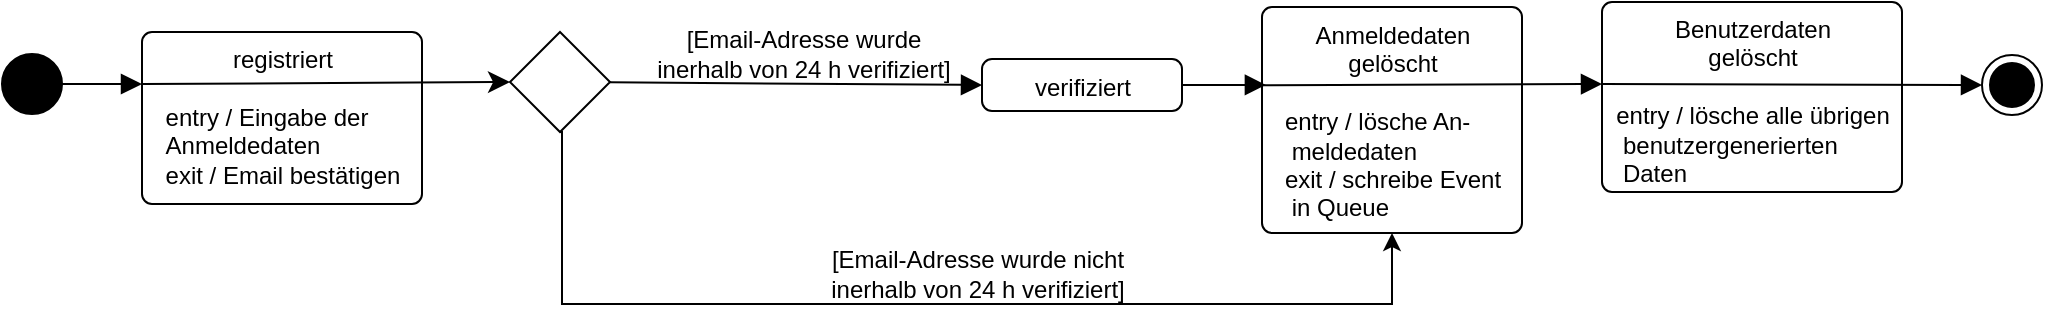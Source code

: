 <mxfile version="20.6.0" type="github">
  <diagram id="vSyHcnMbgbWmkPGoGqL-" name="Seite-1">
    <mxGraphModel dx="1422" dy="772" grid="1" gridSize="10" guides="1" tooltips="1" connect="1" arrows="1" fold="1" page="1" pageScale="1" pageWidth="827" pageHeight="1169" math="0" shadow="0">
      <root>
        <mxCell id="0" />
        <mxCell id="1" parent="0" />
        <mxCell id="-s6BJE9e7-yUcUJ7xsYU-1" value="" style="ellipse;fillColor=strokeColor;" parent="1" vertex="1">
          <mxGeometry x="110" y="145" width="30" height="30" as="geometry" />
        </mxCell>
        <mxCell id="-s6BJE9e7-yUcUJ7xsYU-2" value="" style="ellipse;html=1;shape=endState;fillColor=strokeColor;" parent="1" vertex="1">
          <mxGeometry x="1100" y="145.5" width="30" height="30" as="geometry" />
        </mxCell>
        <mxCell id="-s6BJE9e7-yUcUJ7xsYU-3" value="&lt;div&gt;verifiziert&lt;/div&gt;&lt;div&gt;&lt;br&gt;&lt;/div&gt;&lt;div align=&quot;left&quot;&gt;&lt;br&gt;&lt;/div&gt;" style="html=1;align=center;verticalAlign=top;rounded=1;absoluteArcSize=1;arcSize=10;dashed=0;" parent="1" vertex="1">
          <mxGeometry x="600" y="147.5" width="100" height="26" as="geometry" />
        </mxCell>
        <mxCell id="-s6BJE9e7-yUcUJ7xsYU-4" value="&lt;div&gt;registriert&lt;/div&gt;&lt;div&gt;&lt;br&gt;&lt;/div&gt;&lt;div align=&quot;left&quot;&gt;entry / Eingabe der &lt;br&gt;&lt;/div&gt;&lt;div align=&quot;left&quot;&gt;&lt;span style=&quot;&quot;&gt; &lt;/span&gt;&lt;span style=&quot;&quot;&gt; &lt;/span&gt;Anmeldedaten&lt;/div&gt;&lt;div align=&quot;left&quot;&gt;exit / Email bestätigen&lt;/div&gt;" style="html=1;align=center;verticalAlign=top;rounded=1;absoluteArcSize=1;arcSize=10;dashed=0;" parent="1" vertex="1">
          <mxGeometry x="180" y="134" width="140" height="86" as="geometry" />
        </mxCell>
        <mxCell id="-s6BJE9e7-yUcUJ7xsYU-5" value="&lt;div&gt;Anmeldedaten &lt;br&gt;&lt;/div&gt;&lt;div&gt;gelöscht&lt;/div&gt;&lt;div&gt;&lt;br&gt;&lt;/div&gt;&lt;div align=&quot;left&quot;&gt;entry / lösche An-&lt;/div&gt;&lt;div align=&quot;left&quot;&gt;&lt;span style=&quot;&quot;&gt; &lt;/span&gt;&lt;span style=&quot;white-space: pre;&quot;&gt; &lt;/span&gt;meldedaten&lt;/div&gt;&lt;div align=&quot;left&quot;&gt;exit / schreibe Event &lt;br&gt;&lt;/div&gt;&lt;div align=&quot;left&quot;&gt;&lt;span style=&quot;white-space: pre;&quot;&gt; &lt;/span&gt;in Queue&lt;/div&gt;" style="html=1;align=center;verticalAlign=top;rounded=1;absoluteArcSize=1;arcSize=10;dashed=0;" parent="1" vertex="1">
          <mxGeometry x="740" y="121.5" width="130" height="113" as="geometry" />
        </mxCell>
        <mxCell id="-s6BJE9e7-yUcUJ7xsYU-6" value="&lt;div&gt;Benutzerdaten &lt;br&gt;&lt;/div&gt;&lt;div&gt;gelöscht&lt;/div&gt;&lt;div&gt;&lt;br&gt;&lt;/div&gt;&lt;div align=&quot;left&quot;&gt;entry / lösche alle übrigen&lt;br&gt;&lt;/div&gt;&lt;div align=&quot;left&quot;&gt;&lt;span style=&quot;white-space: pre;&quot;&gt; &lt;/span&gt;benutzergenerierten&lt;/div&gt;&lt;div align=&quot;left&quot;&gt;&lt;span style=&quot;white-space: pre;&quot;&gt; &lt;/span&gt;Daten&lt;br&gt;&lt;/div&gt;" style="html=1;align=center;verticalAlign=top;rounded=1;absoluteArcSize=1;arcSize=10;dashed=0;" parent="1" vertex="1">
          <mxGeometry x="910" y="119" width="150" height="95" as="geometry" />
        </mxCell>
        <mxCell id="-s6BJE9e7-yUcUJ7xsYU-9" value="" style="endArrow=block;startArrow=none;endFill=1;startFill=0;endSize=8;html=1;verticalAlign=bottom;labelBackgroundColor=none;strokeWidth=1;rounded=0;fontSize=14;exitX=1;exitY=0.5;exitDx=0;exitDy=0;" parent="1" source="-s6BJE9e7-yUcUJ7xsYU-1" edge="1">
          <mxGeometry width="160" relative="1" as="geometry">
            <mxPoint x="330" y="250" as="sourcePoint" />
            <mxPoint x="180" y="160" as="targetPoint" />
          </mxGeometry>
        </mxCell>
        <mxCell id="-s6BJE9e7-yUcUJ7xsYU-11" value="" style="endArrow=block;startArrow=none;endFill=1;startFill=0;endSize=8;html=1;verticalAlign=bottom;labelBackgroundColor=none;strokeWidth=1;rounded=0;fontSize=14;exitX=1;exitY=0.5;exitDx=0;exitDy=0;entryX=0.015;entryY=0.345;entryDx=0;entryDy=0;entryPerimeter=0;" parent="1" source="-s6BJE9e7-yUcUJ7xsYU-3" target="-s6BJE9e7-yUcUJ7xsYU-5" edge="1">
          <mxGeometry width="160" relative="1" as="geometry">
            <mxPoint x="720" y="195" as="sourcePoint" />
            <mxPoint x="880" y="195" as="targetPoint" />
          </mxGeometry>
        </mxCell>
        <mxCell id="-s6BJE9e7-yUcUJ7xsYU-13" value="" style="endArrow=block;startArrow=none;endFill=1;startFill=0;endSize=8;html=1;verticalAlign=bottom;labelBackgroundColor=none;strokeWidth=1;rounded=0;fontSize=14;entryX=0;entryY=0.5;entryDx=0;entryDy=0;" parent="1" target="-s6BJE9e7-yUcUJ7xsYU-2" edge="1">
          <mxGeometry width="160" relative="1" as="geometry">
            <mxPoint x="910" y="160" as="sourcePoint" />
            <mxPoint x="160" y="200.5" as="targetPoint" />
          </mxGeometry>
        </mxCell>
        <mxCell id="-s6BJE9e7-yUcUJ7xsYU-18" value="" style="html=1;verticalAlign=bottom;labelBackgroundColor=none;endArrow=block;endFill=1;rounded=0;fontSize=14;entryX=0;entryY=0.5;entryDx=0;entryDy=0;strokeWidth=1;endSize=8;startArrow=none;" parent="1" source="kBKWTJxxr1DeRijcAOFD-1" target="-s6BJE9e7-yUcUJ7xsYU-3" edge="1">
          <mxGeometry x="0.429" width="160" relative="1" as="geometry">
            <mxPoint x="180" y="160" as="sourcePoint" />
            <mxPoint x="710" y="250" as="targetPoint" />
            <mxPoint as="offset" />
            <Array as="points" />
          </mxGeometry>
        </mxCell>
        <mxCell id="-s6BJE9e7-yUcUJ7xsYU-19" value="" style="html=1;verticalAlign=bottom;labelBackgroundColor=none;endArrow=block;endFill=1;rounded=0;fontSize=14;strokeWidth=1;endSize=8;exitX=0.002;exitY=0.346;exitDx=0;exitDy=0;exitPerimeter=0;" parent="1" source="-s6BJE9e7-yUcUJ7xsYU-5" edge="1">
          <mxGeometry x="0.267" width="160" relative="1" as="geometry">
            <mxPoint x="710" y="240.5" as="sourcePoint" />
            <mxPoint x="910" y="160" as="targetPoint" />
            <mxPoint as="offset" />
          </mxGeometry>
        </mxCell>
        <mxCell id="kBKWTJxxr1DeRijcAOFD-8" style="edgeStyle=orthogonalEdgeStyle;rounded=0;orthogonalLoop=1;jettySize=auto;html=1;startArrow=none;startFill=0;endArrow=classic;endFill=1;exitX=0.5;exitY=1;exitDx=0;exitDy=0;entryX=0.5;entryY=1;entryDx=0;entryDy=0;" parent="1" source="kBKWTJxxr1DeRijcAOFD-1" target="-s6BJE9e7-yUcUJ7xsYU-5" edge="1">
          <mxGeometry relative="1" as="geometry">
            <mxPoint x="600" y="310" as="targetPoint" />
            <Array as="points">
              <mxPoint x="390" y="270" />
              <mxPoint x="805" y="270" />
            </Array>
          </mxGeometry>
        </mxCell>
        <mxCell id="kBKWTJxxr1DeRijcAOFD-1" value="" style="rhombus;whiteSpace=wrap;html=1;" parent="1" vertex="1">
          <mxGeometry x="364" y="134" width="50" height="50" as="geometry" />
        </mxCell>
        <mxCell id="kBKWTJxxr1DeRijcAOFD-2" value="" style="html=1;verticalAlign=bottom;labelBackgroundColor=none;endArrow=classic;endFill=1;rounded=0;fontSize=14;entryX=0;entryY=0.5;entryDx=0;entryDy=0;strokeWidth=1;endSize=8;startArrow=none;startFill=0;" parent="1" target="kBKWTJxxr1DeRijcAOFD-1" edge="1">
          <mxGeometry x="0.429" width="160" relative="1" as="geometry">
            <mxPoint x="180" y="160" as="sourcePoint" />
            <mxPoint x="550" y="160.5" as="targetPoint" />
            <mxPoint as="offset" />
          </mxGeometry>
        </mxCell>
        <mxCell id="kBKWTJxxr1DeRijcAOFD-3" value="[Email-Adresse wurde inerhalb von 24 h verifiziert]" style="text;html=1;strokeColor=none;fillColor=none;align=center;verticalAlign=middle;whiteSpace=wrap;rounded=0;" parent="1" vertex="1">
          <mxGeometry x="436" y="130" width="150" height="30" as="geometry" />
        </mxCell>
        <mxCell id="kBKWTJxxr1DeRijcAOFD-6" style="edgeStyle=orthogonalEdgeStyle;rounded=0;orthogonalLoop=1;jettySize=auto;html=1;exitX=0.5;exitY=1;exitDx=0;exitDy=0;startArrow=none;startFill=0;endArrow=classic;endFill=1;" parent="1" source="kBKWTJxxr1DeRijcAOFD-1" target="kBKWTJxxr1DeRijcAOFD-1" edge="1">
          <mxGeometry relative="1" as="geometry" />
        </mxCell>
        <mxCell id="kBKWTJxxr1DeRijcAOFD-9" value="[Email-Adresse wurde nicht inerhalb von 24 h verifiziert]" style="text;html=1;strokeColor=none;fillColor=none;align=center;verticalAlign=middle;whiteSpace=wrap;rounded=0;" parent="1" vertex="1">
          <mxGeometry x="520" y="240" width="156" height="30" as="geometry" />
        </mxCell>
      </root>
    </mxGraphModel>
  </diagram>
</mxfile>
